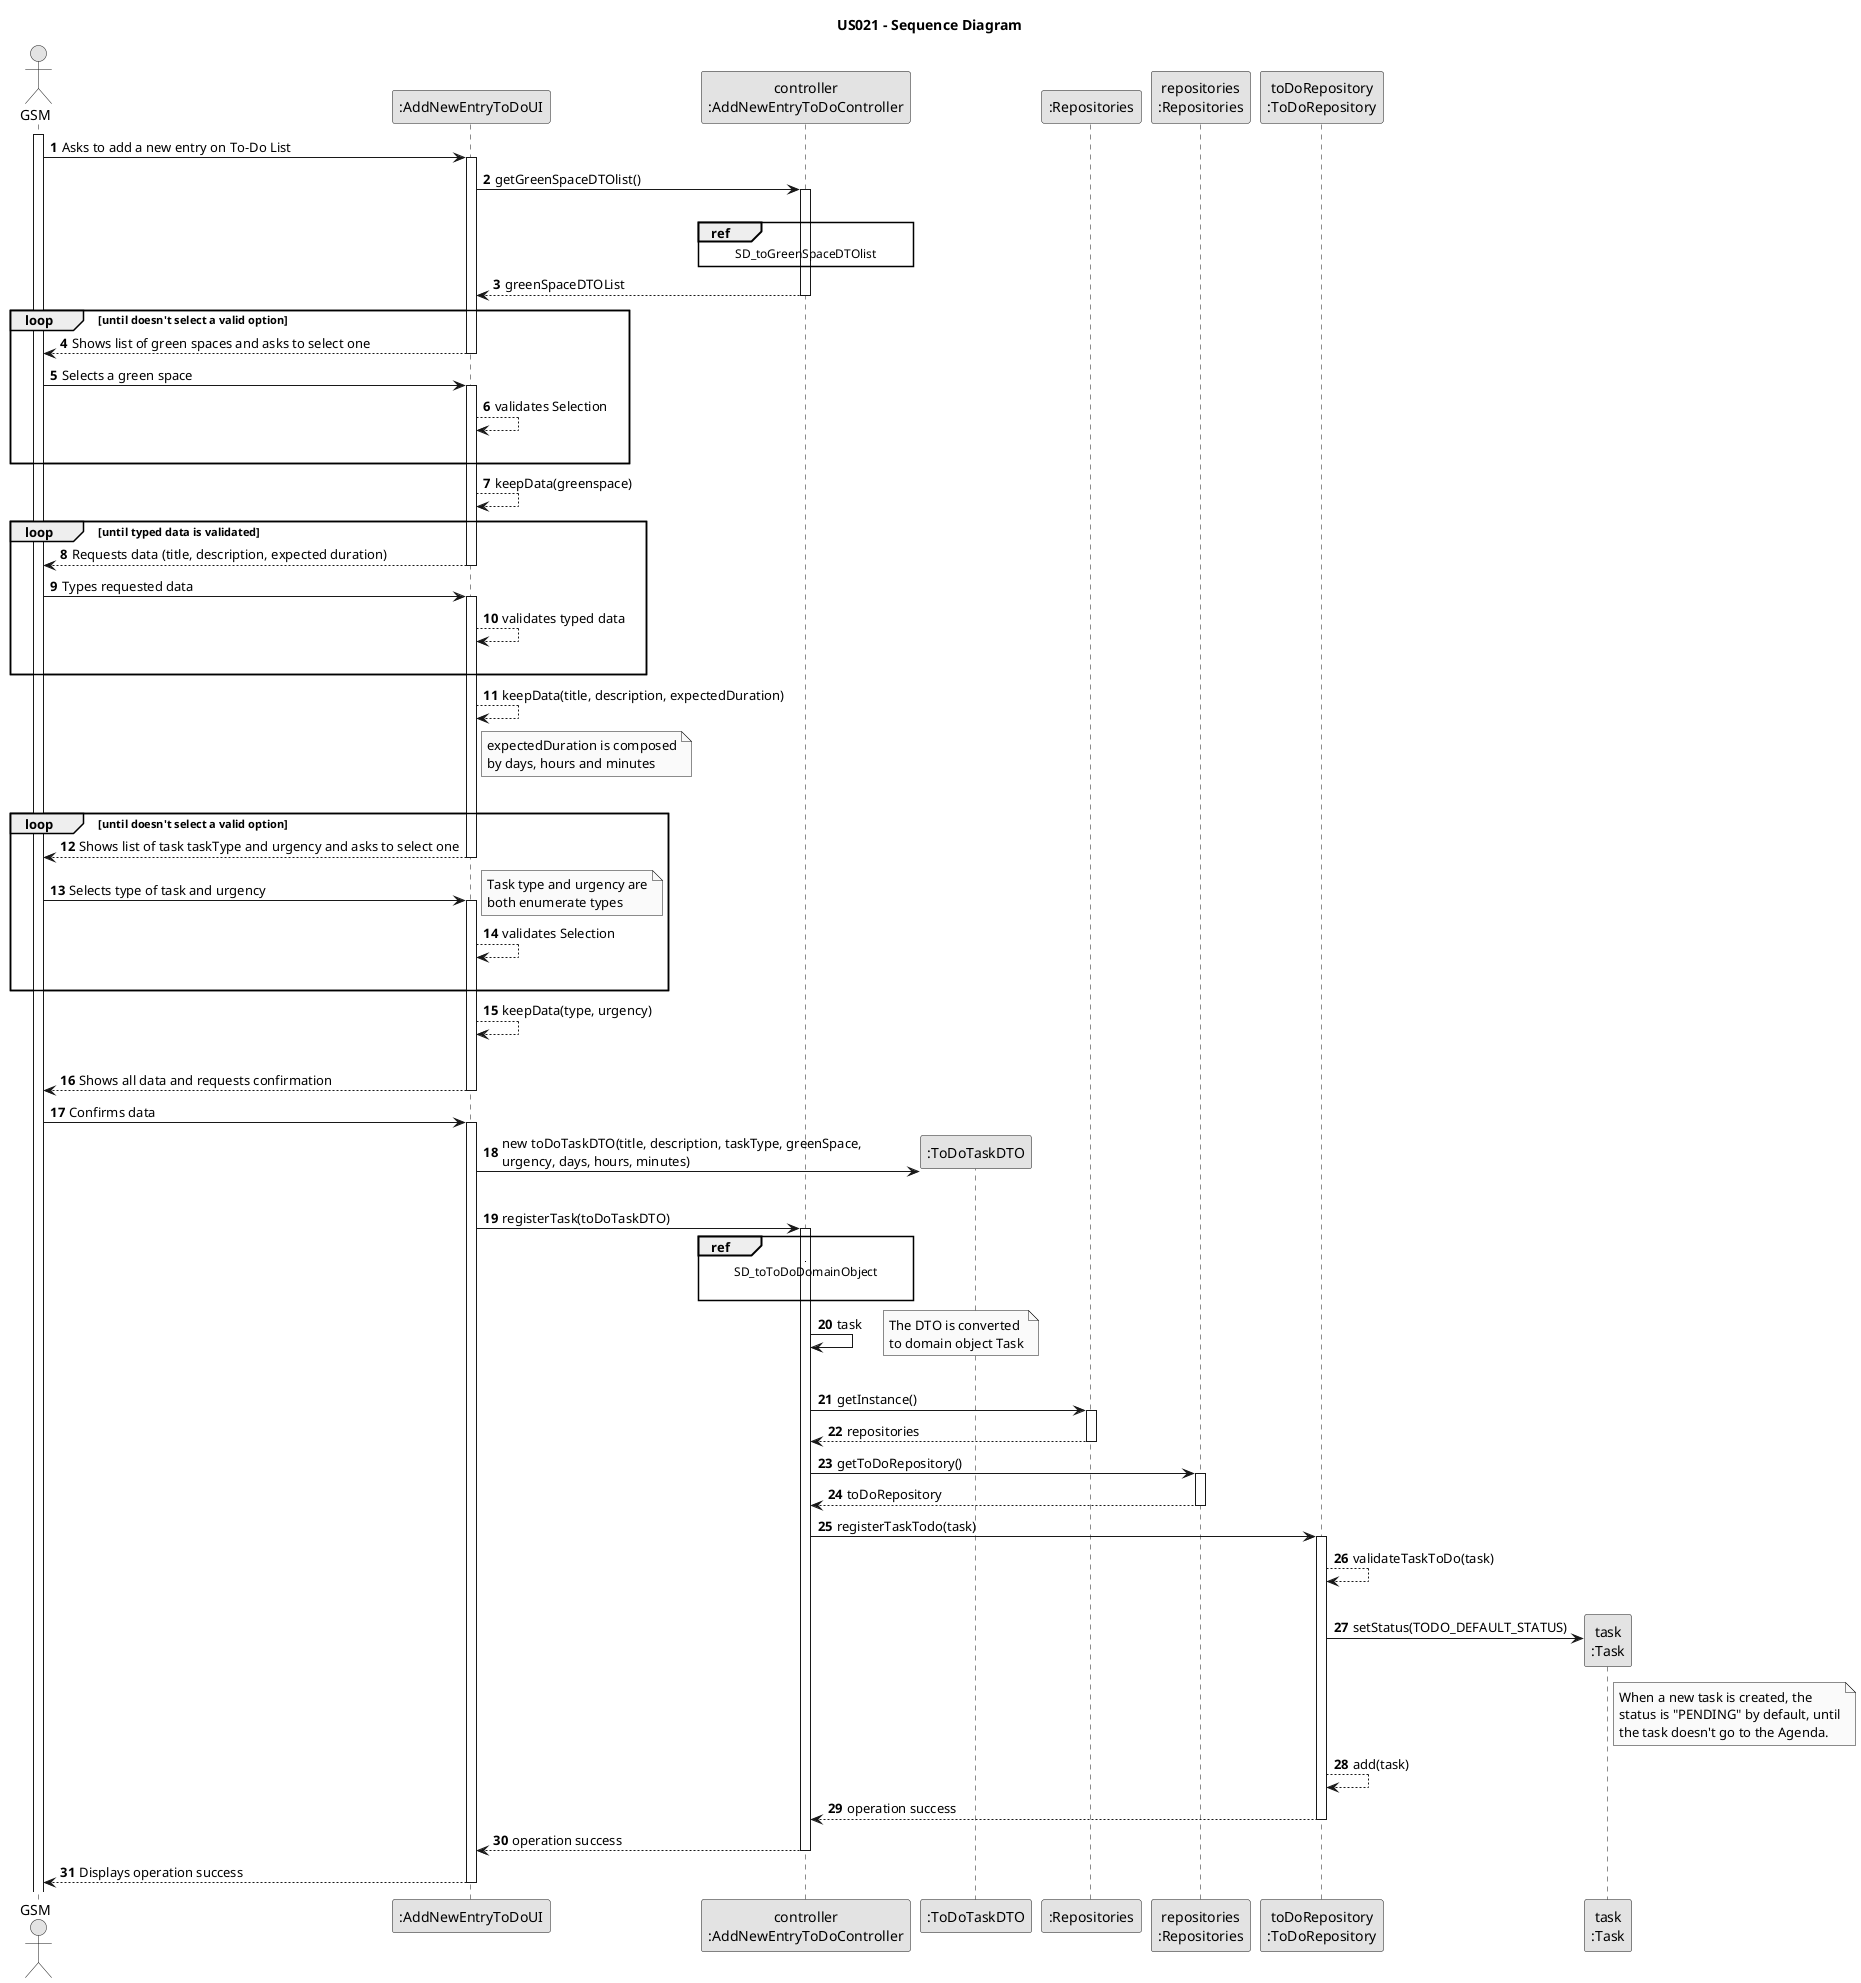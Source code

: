 @startuml
skinparam monochrome true
skinparam packageStyle rectangle
skinparam shadowing false

title US021 - Sequence Diagram

autonumber

actor "GSM" as GSM
participant ":AddNewEntryToDoUI" as UI
participant "controller\n:AddNewEntryToDoController" as CTRL
participant ":ToDoTaskDTO" as ToDoTaskDTO
participant ":Repositories" as REPO
participant "repositories\n:Repositories" as REPOInstance
participant "toDoRepository\n:ToDoRepository" as Todo
participant "task\n:Task" as TaskSet



activate GSM

    GSM -> UI : Asks to add a new entry on To-Do List
    activate UI

    UI -> CTRL : getGreenSpaceDTOlist()
    activate CTRL
|||
        ref over CTRL
        SD_toGreenSpaceDTOlist
        end ref

CTRL --> UI : greenSpaceDTOList
    deactivate CTRL


    loop until doesn't select a valid option
                    UI --> GSM : Shows list of green spaces and asks to select one
                deactivate UI

                GSM -> UI : Selects a green space

                activate UI
                 UI --> UI: validates Selection
                |||
                end

            UI --> UI : keepData(greenspace)


    loop until typed data is validated

        UI --> GSM : Requests data (title, description, expected duration)
    deactivate UI

    GSM -> UI : Types requested data

    activate UI

    UI --> UI : validates typed data
    |||

    end

        UI --> UI : keepData(title, description, expectedDuration)
        note right of UI
                    expectedDuration is composed
                    by days, hours and minutes
                    end note
        |||

    loop until doesn't select a valid option
                        UI --> GSM : Shows list of task taskType and urgency and asks to select one
                    deactivate UI

                    GSM -> UI : Selects type of task and urgency
                    note right
                    Task type and urgency are
                    both enumerate types
                    end note
                    activate UI
                     UI --> UI: validates Selection
                    |||
                    end

                UI --> UI : keepData(type, urgency)


        |||





                UI --> GSM : Shows all data and requests confirmation
deactivate UI
    GSM -> UI : Confirms data

    activate UI

    UI -> ToDoTaskDTO** : new toDoTaskDTO(title, description, taskType, greenSpace,\nurgency, days, hours, minutes)
    |||
    UI -> CTRL : registerTask(toDoTaskDTO)
    activate CTRL

            ref over CTRL
            |||
            SD_toToDoDomainObject

            end ref
            CTRL -> CTRL : task
            note right
            The DTO is converted
            to domain object Task
            end note
            |||
            CTRL -> REPO : getInstance()
                    activate REPO

                        REPO --> CTRL : repositories
                    deactivate REPO
                    CTRL -> REPOInstance: getToDoRepository()

                    activate REPOInstance

                        REPOInstance --> CTRL : toDoRepository
                    deactivate REPOInstance

                    CTRL -> Todo : registerTaskTodo(task)

                    activate Todo

                    Todo --> Todo : validateTaskToDo(task)
                    |||
                    Todo -> TaskSet** : setStatus(TODO_DEFAULT_STATUS)
                    note right of TaskSet
                    When a new task is created, the
                    status is "PENDING" by default, until
                    the task doesn't go to the Agenda.
                    end note
                    Todo --> Todo : add(task)

                    Todo --> CTRL : operation success
                    deactivate Todo

            CTRL --> UI : operation success
            deactivate CTRL
        UI --> GSM : Displays operation success
    deactivate UI

@enduml